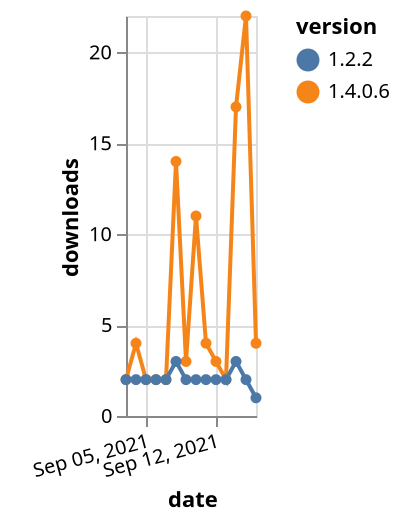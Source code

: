 {"$schema": "https://vega.github.io/schema/vega-lite/v5.json", "description": "A simple bar chart with embedded data.", "data": {"values": [{"date": "2021-09-03", "total": 3878, "delta": 2, "version": "1.4.0.6"}, {"date": "2021-09-04", "total": 3882, "delta": 4, "version": "1.4.0.6"}, {"date": "2021-09-05", "total": 3884, "delta": 2, "version": "1.4.0.6"}, {"date": "2021-09-06", "total": 3886, "delta": 2, "version": "1.4.0.6"}, {"date": "2021-09-07", "total": 3888, "delta": 2, "version": "1.4.0.6"}, {"date": "2021-09-08", "total": 3902, "delta": 14, "version": "1.4.0.6"}, {"date": "2021-09-09", "total": 3905, "delta": 3, "version": "1.4.0.6"}, {"date": "2021-09-10", "total": 3916, "delta": 11, "version": "1.4.0.6"}, {"date": "2021-09-11", "total": 3920, "delta": 4, "version": "1.4.0.6"}, {"date": "2021-09-12", "total": 3923, "delta": 3, "version": "1.4.0.6"}, {"date": "2021-09-13", "total": 3925, "delta": 2, "version": "1.4.0.6"}, {"date": "2021-09-14", "total": 3942, "delta": 17, "version": "1.4.0.6"}, {"date": "2021-09-15", "total": 3964, "delta": 22, "version": "1.4.0.6"}, {"date": "2021-09-16", "total": 3968, "delta": 4, "version": "1.4.0.6"}, {"date": "2021-09-03", "total": 3792, "delta": 2, "version": "1.2.2"}, {"date": "2021-09-04", "total": 3794, "delta": 2, "version": "1.2.2"}, {"date": "2021-09-05", "total": 3796, "delta": 2, "version": "1.2.2"}, {"date": "2021-09-06", "total": 3798, "delta": 2, "version": "1.2.2"}, {"date": "2021-09-07", "total": 3800, "delta": 2, "version": "1.2.2"}, {"date": "2021-09-08", "total": 3803, "delta": 3, "version": "1.2.2"}, {"date": "2021-09-09", "total": 3805, "delta": 2, "version": "1.2.2"}, {"date": "2021-09-10", "total": 3807, "delta": 2, "version": "1.2.2"}, {"date": "2021-09-11", "total": 3809, "delta": 2, "version": "1.2.2"}, {"date": "2021-09-12", "total": 3811, "delta": 2, "version": "1.2.2"}, {"date": "2021-09-13", "total": 3813, "delta": 2, "version": "1.2.2"}, {"date": "2021-09-14", "total": 3816, "delta": 3, "version": "1.2.2"}, {"date": "2021-09-15", "total": 3818, "delta": 2, "version": "1.2.2"}, {"date": "2021-09-16", "total": 3819, "delta": 1, "version": "1.2.2"}]}, "width": "container", "mark": {"type": "line", "point": {"filled": true}}, "encoding": {"x": {"field": "date", "type": "temporal", "timeUnit": "yearmonthdate", "title": "date", "axis": {"labelAngle": -15}}, "y": {"field": "delta", "type": "quantitative", "title": "downloads"}, "color": {"field": "version", "type": "nominal"}, "tooltip": {"field": "delta"}}}